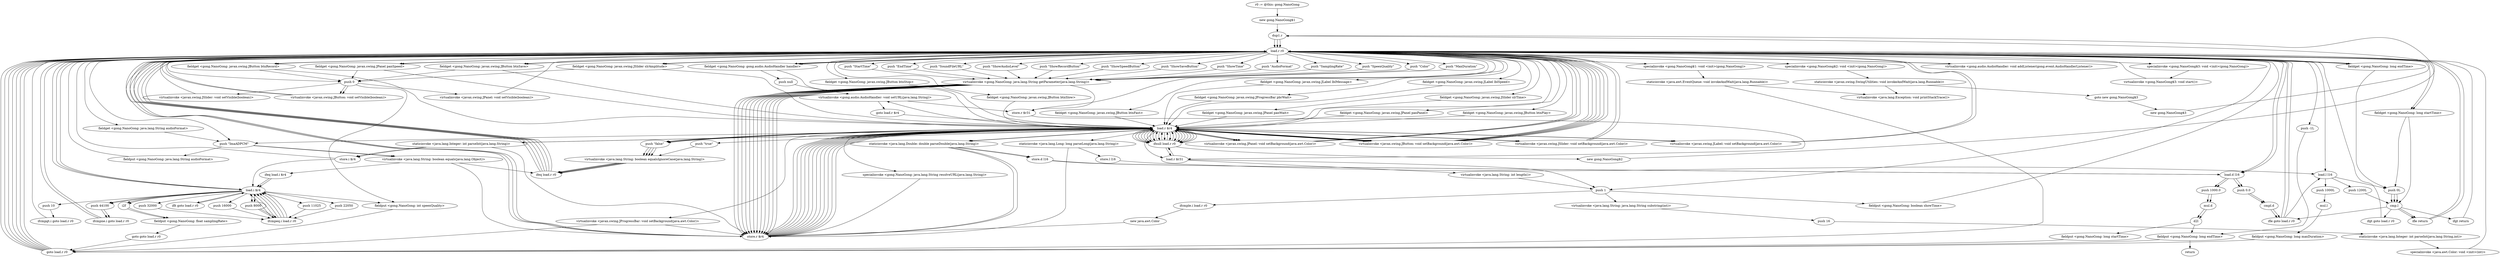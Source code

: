 digraph "" {
    "r0 := @this: gong.NanoGong"
    "new gong.NanoGong$1"
    "r0 := @this: gong.NanoGong"->"new gong.NanoGong$1";
    "dup1.r"
    "new gong.NanoGong$1"->"dup1.r";
    "load.r r0"
    "dup1.r"->"load.r r0";
    "specialinvoke <gong.NanoGong$1: void <init>(gong.NanoGong)>"
    "load.r r0"->"specialinvoke <gong.NanoGong$1: void <init>(gong.NanoGong)>";
    "staticinvoke <java.awt.EventQueue: void invokeAndWait(java.lang.Runnable)>"
    "specialinvoke <gong.NanoGong$1: void <init>(gong.NanoGong)>"->"staticinvoke <java.awt.EventQueue: void invokeAndWait(java.lang.Runnable)>";
    "goto load.r r0"
    "staticinvoke <java.awt.EventQueue: void invokeAndWait(java.lang.Runnable)>"->"goto load.r r0";
    "goto load.r r0"->"load.r r0";
    "fieldget <gong.NanoGong: gong.audio.AudioHandler handler>"
    "load.r r0"->"fieldget <gong.NanoGong: gong.audio.AudioHandler handler>";
    "fieldget <gong.NanoGong: gong.audio.AudioHandler handler>"->"load.r r0";
    "virtualinvoke <gong.audio.AudioHandler: void addListener(gong.event.AudioHandlerListener)>"
    "load.r r0"->"virtualinvoke <gong.audio.AudioHandler: void addListener(gong.event.AudioHandlerListener)>";
    "virtualinvoke <gong.audio.AudioHandler: void addListener(gong.event.AudioHandlerListener)>"->"load.r r0";
    "push \"SoundFileURL\""
    "load.r r0"->"push \"SoundFileURL\"";
    "virtualinvoke <gong.NanoGong: java.lang.String getParameter(java.lang.String)>"
    "push \"SoundFileURL\""->"virtualinvoke <gong.NanoGong: java.lang.String getParameter(java.lang.String)>";
    "store.r $r4"
    "virtualinvoke <gong.NanoGong: java.lang.String getParameter(java.lang.String)>"->"store.r $r4";
    "store.r $r4"->"load.r r0";
    "load.r $r4"
    "load.r r0"->"load.r $r4";
    "specialinvoke <gong.NanoGong: java.lang.String resolveURL(java.lang.String)>"
    "load.r $r4"->"specialinvoke <gong.NanoGong: java.lang.String resolveURL(java.lang.String)>";
    "specialinvoke <gong.NanoGong: java.lang.String resolveURL(java.lang.String)>"->"store.r $r4";
    "store.r $r4"->"load.r r0";
    "load.r r0"->"fieldget <gong.NanoGong: gong.audio.AudioHandler handler>";
    "fieldget <gong.NanoGong: gong.audio.AudioHandler handler>"->"load.r $r4";
    "virtualinvoke <gong.audio.AudioHandler: void setURL(java.lang.String)>"
    "load.r $r4"->"virtualinvoke <gong.audio.AudioHandler: void setURL(java.lang.String)>";
    "goto load.r $r4"
    "virtualinvoke <gong.audio.AudioHandler: void setURL(java.lang.String)>"->"goto load.r $r4";
    "goto load.r $r4"->"load.r $r4";
    "ifnull load.r r0"
    "load.r $r4"->"ifnull load.r r0";
    "new gong.NanoGong$2"
    "ifnull load.r r0"->"new gong.NanoGong$2";
    "new gong.NanoGong$2"->"dup1.r";
    "dup1.r"->"load.r r0";
    "specialinvoke <gong.NanoGong$2: void <init>(gong.NanoGong)>"
    "load.r r0"->"specialinvoke <gong.NanoGong$2: void <init>(gong.NanoGong)>";
    "staticinvoke <javax.swing.SwingUtilities: void invokeAndWait(java.lang.Runnable)>"
    "specialinvoke <gong.NanoGong$2: void <init>(gong.NanoGong)>"->"staticinvoke <javax.swing.SwingUtilities: void invokeAndWait(java.lang.Runnable)>";
    "goto new gong.NanoGong$3"
    "staticinvoke <javax.swing.SwingUtilities: void invokeAndWait(java.lang.Runnable)>"->"goto new gong.NanoGong$3";
    "new gong.NanoGong$3"
    "goto new gong.NanoGong$3"->"new gong.NanoGong$3";
    "new gong.NanoGong$3"->"dup1.r";
    "dup1.r"->"load.r r0";
    "specialinvoke <gong.NanoGong$3: void <init>(gong.NanoGong)>"
    "load.r r0"->"specialinvoke <gong.NanoGong$3: void <init>(gong.NanoGong)>";
    "virtualinvoke <gong.NanoGong$3: void start()>"
    "specialinvoke <gong.NanoGong$3: void <init>(gong.NanoGong)>"->"virtualinvoke <gong.NanoGong$3: void start()>";
    "virtualinvoke <gong.NanoGong$3: void start()>"->"load.r r0";
    "push \"ShowAudioLevel\""
    "load.r r0"->"push \"ShowAudioLevel\"";
    "push \"ShowAudioLevel\""->"virtualinvoke <gong.NanoGong: java.lang.String getParameter(java.lang.String)>";
    "virtualinvoke <gong.NanoGong: java.lang.String getParameter(java.lang.String)>"->"store.r $r4";
    "store.r $r4"->"load.r $r4";
    "load.r $r4"->"ifnull load.r r0";
    "ifnull load.r r0"->"load.r $r4";
    "push \"false\""
    "load.r $r4"->"push \"false\"";
    "virtualinvoke <java.lang.String: boolean equalsIgnoreCase(java.lang.String)>"
    "push \"false\""->"virtualinvoke <java.lang.String: boolean equalsIgnoreCase(java.lang.String)>";
    "ifeq load.r r0"
    "virtualinvoke <java.lang.String: boolean equalsIgnoreCase(java.lang.String)>"->"ifeq load.r r0";
    "ifeq load.r r0"->"load.r r0";
    "fieldget <gong.NanoGong: javax.swing.JSlider slrAmplitude>"
    "load.r r0"->"fieldget <gong.NanoGong: javax.swing.JSlider slrAmplitude>";
    "push 0"
    "fieldget <gong.NanoGong: javax.swing.JSlider slrAmplitude>"->"push 0";
    "virtualinvoke <javax.swing.JSlider: void setVisible(boolean)>"
    "push 0"->"virtualinvoke <javax.swing.JSlider: void setVisible(boolean)>";
    "virtualinvoke <javax.swing.JSlider: void setVisible(boolean)>"->"load.r r0";
    "push \"ShowRecordButton\""
    "load.r r0"->"push \"ShowRecordButton\"";
    "push \"ShowRecordButton\""->"virtualinvoke <gong.NanoGong: java.lang.String getParameter(java.lang.String)>";
    "virtualinvoke <gong.NanoGong: java.lang.String getParameter(java.lang.String)>"->"store.r $r4";
    "store.r $r4"->"load.r $r4";
    "load.r $r4"->"ifnull load.r r0";
    "ifnull load.r r0"->"load.r $r4";
    "load.r $r4"->"push \"false\"";
    "push \"false\""->"virtualinvoke <java.lang.String: boolean equalsIgnoreCase(java.lang.String)>";
    "virtualinvoke <java.lang.String: boolean equalsIgnoreCase(java.lang.String)>"->"ifeq load.r r0";
    "ifeq load.r r0"->"load.r r0";
    "fieldget <gong.NanoGong: javax.swing.JButton btnRecord>"
    "load.r r0"->"fieldget <gong.NanoGong: javax.swing.JButton btnRecord>";
    "fieldget <gong.NanoGong: javax.swing.JButton btnRecord>"->"push 0";
    "virtualinvoke <javax.swing.JButton: void setVisible(boolean)>"
    "push 0"->"virtualinvoke <javax.swing.JButton: void setVisible(boolean)>";
    "virtualinvoke <javax.swing.JButton: void setVisible(boolean)>"->"load.r r0";
    "push \"ShowSpeedButton\""
    "load.r r0"->"push \"ShowSpeedButton\"";
    "push \"ShowSpeedButton\""->"virtualinvoke <gong.NanoGong: java.lang.String getParameter(java.lang.String)>";
    "virtualinvoke <gong.NanoGong: java.lang.String getParameter(java.lang.String)>"->"store.r $r4";
    "store.r $r4"->"load.r $r4";
    "load.r $r4"->"ifnull load.r r0";
    "ifnull load.r r0"->"load.r $r4";
    "load.r $r4"->"push \"false\"";
    "push \"false\""->"virtualinvoke <java.lang.String: boolean equalsIgnoreCase(java.lang.String)>";
    "virtualinvoke <java.lang.String: boolean equalsIgnoreCase(java.lang.String)>"->"ifeq load.r r0";
    "ifeq load.r r0"->"load.r r0";
    "fieldget <gong.NanoGong: javax.swing.JPanel panSpeed>"
    "load.r r0"->"fieldget <gong.NanoGong: javax.swing.JPanel panSpeed>";
    "fieldget <gong.NanoGong: javax.swing.JPanel panSpeed>"->"push 0";
    "virtualinvoke <javax.swing.JPanel: void setVisible(boolean)>"
    "push 0"->"virtualinvoke <javax.swing.JPanel: void setVisible(boolean)>";
    "virtualinvoke <javax.swing.JPanel: void setVisible(boolean)>"->"load.r r0";
    "push \"ShowSaveButton\""
    "load.r r0"->"push \"ShowSaveButton\"";
    "push \"ShowSaveButton\""->"virtualinvoke <gong.NanoGong: java.lang.String getParameter(java.lang.String)>";
    "virtualinvoke <gong.NanoGong: java.lang.String getParameter(java.lang.String)>"->"store.r $r4";
    "store.r $r4"->"load.r $r4";
    "load.r $r4"->"ifnull load.r r0";
    "ifnull load.r r0"->"load.r $r4";
    "load.r $r4"->"push \"false\"";
    "push \"false\""->"virtualinvoke <java.lang.String: boolean equalsIgnoreCase(java.lang.String)>";
    "virtualinvoke <java.lang.String: boolean equalsIgnoreCase(java.lang.String)>"->"ifeq load.r r0";
    "ifeq load.r r0"->"load.r r0";
    "fieldget <gong.NanoGong: javax.swing.JButton btnSave>"
    "load.r r0"->"fieldget <gong.NanoGong: javax.swing.JButton btnSave>";
    "fieldget <gong.NanoGong: javax.swing.JButton btnSave>"->"push 0";
    "push 0"->"virtualinvoke <javax.swing.JButton: void setVisible(boolean)>";
    "virtualinvoke <javax.swing.JButton: void setVisible(boolean)>"->"load.r r0";
    "push \"ShowTime\""
    "load.r r0"->"push \"ShowTime\"";
    "push \"ShowTime\""->"virtualinvoke <gong.NanoGong: java.lang.String getParameter(java.lang.String)>";
    "virtualinvoke <gong.NanoGong: java.lang.String getParameter(java.lang.String)>"->"store.r $r4";
    "store.r $r4"->"load.r $r4";
    "load.r $r4"->"ifnull load.r r0";
    "ifnull load.r r0"->"load.r $r4";
    "push \"true\""
    "load.r $r4"->"push \"true\"";
    "push \"true\""->"virtualinvoke <java.lang.String: boolean equalsIgnoreCase(java.lang.String)>";
    "virtualinvoke <java.lang.String: boolean equalsIgnoreCase(java.lang.String)>"->"ifeq load.r r0";
    "ifeq load.r r0"->"load.r r0";
    "push 1"
    "load.r r0"->"push 1";
    "fieldput <gong.NanoGong: boolean showTime>"
    "push 1"->"fieldput <gong.NanoGong: boolean showTime>";
    "fieldput <gong.NanoGong: boolean showTime>"->"load.r r0";
    "push \"AudioFormat\""
    "load.r r0"->"push \"AudioFormat\"";
    "push \"AudioFormat\""->"virtualinvoke <gong.NanoGong: java.lang.String getParameter(java.lang.String)>";
    "virtualinvoke <gong.NanoGong: java.lang.String getParameter(java.lang.String)>"->"store.r $r4";
    "store.r $r4"->"load.r $r4";
    "load.r $r4"->"ifnull load.r r0";
    "ifnull load.r r0"->"load.r $r4";
    "push \"ImaADPCM\""
    "load.r $r4"->"push \"ImaADPCM\"";
    "virtualinvoke <java.lang.String: boolean equals(java.lang.Object)>"
    "push \"ImaADPCM\""->"virtualinvoke <java.lang.String: boolean equals(java.lang.Object)>";
    "virtualinvoke <java.lang.String: boolean equals(java.lang.Object)>"->"ifeq load.r r0";
    "ifeq load.r r0"->"load.r r0";
    "load.r r0"->"push \"ImaADPCM\"";
    "fieldput <gong.NanoGong: java.lang.String audioFormat>"
    "push \"ImaADPCM\""->"fieldput <gong.NanoGong: java.lang.String audioFormat>";
    "fieldput <gong.NanoGong: java.lang.String audioFormat>"->"load.r r0";
    "push \"SamplingRate\""
    "load.r r0"->"push \"SamplingRate\"";
    "push \"SamplingRate\""->"virtualinvoke <gong.NanoGong: java.lang.String getParameter(java.lang.String)>";
    "virtualinvoke <gong.NanoGong: java.lang.String getParameter(java.lang.String)>"->"store.r $r4";
    "store.r $r4"->"load.r $r4";
    "load.r $r4"->"ifnull load.r r0";
    "ifnull load.r r0"->"load.r $r4";
    "staticinvoke <java.lang.Integer: int parseInt(java.lang.String)>"
    "load.r $r4"->"staticinvoke <java.lang.Integer: int parseInt(java.lang.String)>";
    "store.i $r4"
    "staticinvoke <java.lang.Integer: int parseInt(java.lang.String)>"->"store.i $r4";
    "store.i $r4"->"load.r r0";
    "fieldget <gong.NanoGong: java.lang.String audioFormat>"
    "load.r r0"->"fieldget <gong.NanoGong: java.lang.String audioFormat>";
    "fieldget <gong.NanoGong: java.lang.String audioFormat>"->"push \"ImaADPCM\"";
    "push \"ImaADPCM\""->"virtualinvoke <java.lang.String: boolean equals(java.lang.Object)>";
    "ifeq load.i $r4"
    "virtualinvoke <java.lang.String: boolean equals(java.lang.Object)>"->"ifeq load.i $r4";
    "load.i $r4"
    "ifeq load.i $r4"->"load.i $r4";
    "push 8000"
    "load.i $r4"->"push 8000";
    "ifcmpeq.i load.r r0"
    "push 8000"->"ifcmpeq.i load.r r0";
    "ifcmpeq.i load.r r0"->"load.i $r4";
    "push 11025"
    "load.i $r4"->"push 11025";
    "push 11025"->"ifcmpeq.i load.r r0";
    "ifcmpeq.i load.r r0"->"load.i $r4";
    "push 22050"
    "load.i $r4"->"push 22050";
    "push 22050"->"ifcmpeq.i load.r r0";
    "ifcmpeq.i load.r r0"->"load.i $r4";
    "push 44100"
    "load.i $r4"->"push 44100";
    "ifcmpne.i goto load.r r0"
    "push 44100"->"ifcmpne.i goto load.r r0";
    "ifcmpne.i goto load.r r0"->"load.r r0";
    "load.r r0"->"load.i $r4";
    "i2f"
    "load.i $r4"->"i2f";
    "fieldput <gong.NanoGong: float samplingRate>"
    "i2f"->"fieldput <gong.NanoGong: float samplingRate>";
    "goto goto load.r r0"
    "fieldput <gong.NanoGong: float samplingRate>"->"goto goto load.r r0";
    "goto goto load.r r0"->"goto load.r r0";
    "goto load.r r0"->"load.r r0";
    "push \"SpeexQuality\""
    "load.r r0"->"push \"SpeexQuality\"";
    "push \"SpeexQuality\""->"virtualinvoke <gong.NanoGong: java.lang.String getParameter(java.lang.String)>";
    "virtualinvoke <gong.NanoGong: java.lang.String getParameter(java.lang.String)>"->"store.r $r4";
    "store.r $r4"->"load.r $r4";
    "load.r $r4"->"ifnull load.r r0";
    "ifnull load.r r0"->"load.r $r4";
    "load.r $r4"->"staticinvoke <java.lang.Integer: int parseInt(java.lang.String)>";
    "staticinvoke <java.lang.Integer: int parseInt(java.lang.String)>"->"store.i $r4";
    "store.i $r4"->"load.i $r4";
    "iflt goto load.r r0"
    "load.i $r4"->"iflt goto load.r r0";
    "iflt goto load.r r0"->"load.i $r4";
    "push 10"
    "load.i $r4"->"push 10";
    "ifcmpgt.i goto load.r r0"
    "push 10"->"ifcmpgt.i goto load.r r0";
    "ifcmpgt.i goto load.r r0"->"load.r r0";
    "load.r r0"->"load.i $r4";
    "fieldput <gong.NanoGong: int speexQuality>"
    "load.i $r4"->"fieldput <gong.NanoGong: int speexQuality>";
    "fieldput <gong.NanoGong: int speexQuality>"->"goto load.r r0";
    "goto load.r r0"->"load.r r0";
    "push \"Color\""
    "load.r r0"->"push \"Color\"";
    "push \"Color\""->"virtualinvoke <gong.NanoGong: java.lang.String getParameter(java.lang.String)>";
    "store.r $r31"
    "virtualinvoke <gong.NanoGong: java.lang.String getParameter(java.lang.String)>"->"store.r $r31";
    "load.r $r31"
    "store.r $r31"->"load.r $r31";
    "load.r $r31"->"ifnull load.r r0";
    "ifnull load.r r0"->"load.r $r31";
    "virtualinvoke <java.lang.String: int length()>"
    "load.r $r31"->"virtualinvoke <java.lang.String: int length()>";
    "virtualinvoke <java.lang.String: int length()>"->"push 1";
    "ifcmple.i load.r r0"
    "push 1"->"ifcmple.i load.r r0";
    "new java.awt.Color"
    "ifcmple.i load.r r0"->"new java.awt.Color";
    "new java.awt.Color"->"store.r $r4";
    "store.r $r4"->"load.r $r4";
    "load.r $r4"->"load.r $r31";
    "load.r $r31"->"push 1";
    "virtualinvoke <java.lang.String: java.lang.String substring(int)>"
    "push 1"->"virtualinvoke <java.lang.String: java.lang.String substring(int)>";
    "push 16"
    "virtualinvoke <java.lang.String: java.lang.String substring(int)>"->"push 16";
    "staticinvoke <java.lang.Integer: int parseInt(java.lang.String,int)>"
    "push 16"->"staticinvoke <java.lang.Integer: int parseInt(java.lang.String,int)>";
    "specialinvoke <java.awt.Color: void <init>(int)>"
    "staticinvoke <java.lang.Integer: int parseInt(java.lang.String,int)>"->"specialinvoke <java.awt.Color: void <init>(int)>";
    "specialinvoke <java.awt.Color: void <init>(int)>"->"load.r r0";
    "fieldget <gong.NanoGong: javax.swing.JPanel panPanel>"
    "load.r r0"->"fieldget <gong.NanoGong: javax.swing.JPanel panPanel>";
    "fieldget <gong.NanoGong: javax.swing.JPanel panPanel>"->"load.r $r4";
    "virtualinvoke <javax.swing.JPanel: void setBackground(java.awt.Color)>"
    "load.r $r4"->"virtualinvoke <javax.swing.JPanel: void setBackground(java.awt.Color)>";
    "virtualinvoke <javax.swing.JPanel: void setBackground(java.awt.Color)>"->"load.r r0";
    "fieldget <gong.NanoGong: javax.swing.JButton btnPlay>"
    "load.r r0"->"fieldget <gong.NanoGong: javax.swing.JButton btnPlay>";
    "fieldget <gong.NanoGong: javax.swing.JButton btnPlay>"->"load.r $r4";
    "virtualinvoke <javax.swing.JButton: void setBackground(java.awt.Color)>"
    "load.r $r4"->"virtualinvoke <javax.swing.JButton: void setBackground(java.awt.Color)>";
    "virtualinvoke <javax.swing.JButton: void setBackground(java.awt.Color)>"->"load.r r0";
    "load.r r0"->"fieldget <gong.NanoGong: javax.swing.JButton btnRecord>";
    "fieldget <gong.NanoGong: javax.swing.JButton btnRecord>"->"load.r $r4";
    "load.r $r4"->"virtualinvoke <javax.swing.JButton: void setBackground(java.awt.Color)>";
    "virtualinvoke <javax.swing.JButton: void setBackground(java.awt.Color)>"->"load.r r0";
    "fieldget <gong.NanoGong: javax.swing.JButton btnStop>"
    "load.r r0"->"fieldget <gong.NanoGong: javax.swing.JButton btnStop>";
    "fieldget <gong.NanoGong: javax.swing.JButton btnStop>"->"load.r $r4";
    "load.r $r4"->"virtualinvoke <javax.swing.JButton: void setBackground(java.awt.Color)>";
    "virtualinvoke <javax.swing.JButton: void setBackground(java.awt.Color)>"->"load.r r0";
    "load.r r0"->"fieldget <gong.NanoGong: javax.swing.JSlider slrAmplitude>";
    "fieldget <gong.NanoGong: javax.swing.JSlider slrAmplitude>"->"load.r $r4";
    "virtualinvoke <javax.swing.JSlider: void setBackground(java.awt.Color)>"
    "load.r $r4"->"virtualinvoke <javax.swing.JSlider: void setBackground(java.awt.Color)>";
    "virtualinvoke <javax.swing.JSlider: void setBackground(java.awt.Color)>"->"load.r r0";
    "load.r r0"->"fieldget <gong.NanoGong: javax.swing.JPanel panSpeed>";
    "fieldget <gong.NanoGong: javax.swing.JPanel panSpeed>"->"load.r $r4";
    "load.r $r4"->"virtualinvoke <javax.swing.JPanel: void setBackground(java.awt.Color)>";
    "virtualinvoke <javax.swing.JPanel: void setBackground(java.awt.Color)>"->"load.r r0";
    "fieldget <gong.NanoGong: javax.swing.JButton btnSlow>"
    "load.r r0"->"fieldget <gong.NanoGong: javax.swing.JButton btnSlow>";
    "fieldget <gong.NanoGong: javax.swing.JButton btnSlow>"->"load.r $r4";
    "load.r $r4"->"virtualinvoke <javax.swing.JButton: void setBackground(java.awt.Color)>";
    "virtualinvoke <javax.swing.JButton: void setBackground(java.awt.Color)>"->"load.r r0";
    "fieldget <gong.NanoGong: javax.swing.JButton btnFast>"
    "load.r r0"->"fieldget <gong.NanoGong: javax.swing.JButton btnFast>";
    "fieldget <gong.NanoGong: javax.swing.JButton btnFast>"->"load.r $r4";
    "load.r $r4"->"virtualinvoke <javax.swing.JButton: void setBackground(java.awt.Color)>";
    "virtualinvoke <javax.swing.JButton: void setBackground(java.awt.Color)>"->"load.r r0";
    "fieldget <gong.NanoGong: javax.swing.JLabel lblSpeed>"
    "load.r r0"->"fieldget <gong.NanoGong: javax.swing.JLabel lblSpeed>";
    "fieldget <gong.NanoGong: javax.swing.JLabel lblSpeed>"->"load.r $r4";
    "virtualinvoke <javax.swing.JLabel: void setBackground(java.awt.Color)>"
    "load.r $r4"->"virtualinvoke <javax.swing.JLabel: void setBackground(java.awt.Color)>";
    "virtualinvoke <javax.swing.JLabel: void setBackground(java.awt.Color)>"->"load.r r0";
    "load.r r0"->"fieldget <gong.NanoGong: javax.swing.JButton btnSave>";
    "fieldget <gong.NanoGong: javax.swing.JButton btnSave>"->"load.r $r4";
    "load.r $r4"->"virtualinvoke <javax.swing.JButton: void setBackground(java.awt.Color)>";
    "virtualinvoke <javax.swing.JButton: void setBackground(java.awt.Color)>"->"load.r r0";
    "fieldget <gong.NanoGong: javax.swing.JSlider slrTime>"
    "load.r r0"->"fieldget <gong.NanoGong: javax.swing.JSlider slrTime>";
    "fieldget <gong.NanoGong: javax.swing.JSlider slrTime>"->"load.r $r4";
    "load.r $r4"->"virtualinvoke <javax.swing.JSlider: void setBackground(java.awt.Color)>";
    "virtualinvoke <javax.swing.JSlider: void setBackground(java.awt.Color)>"->"load.r r0";
    "fieldget <gong.NanoGong: javax.swing.JPanel panWait>"
    "load.r r0"->"fieldget <gong.NanoGong: javax.swing.JPanel panWait>";
    "fieldget <gong.NanoGong: javax.swing.JPanel panWait>"->"load.r $r4";
    "load.r $r4"->"virtualinvoke <javax.swing.JPanel: void setBackground(java.awt.Color)>";
    "virtualinvoke <javax.swing.JPanel: void setBackground(java.awt.Color)>"->"load.r r0";
    "fieldget <gong.NanoGong: javax.swing.JLabel lblMessage>"
    "load.r r0"->"fieldget <gong.NanoGong: javax.swing.JLabel lblMessage>";
    "fieldget <gong.NanoGong: javax.swing.JLabel lblMessage>"->"load.r $r4";
    "load.r $r4"->"virtualinvoke <javax.swing.JLabel: void setBackground(java.awt.Color)>";
    "virtualinvoke <javax.swing.JLabel: void setBackground(java.awt.Color)>"->"load.r r0";
    "fieldget <gong.NanoGong: javax.swing.JProgressBar pbrWait>"
    "load.r r0"->"fieldget <gong.NanoGong: javax.swing.JProgressBar pbrWait>";
    "fieldget <gong.NanoGong: javax.swing.JProgressBar pbrWait>"->"load.r $r4";
    "virtualinvoke <javax.swing.JProgressBar: void setBackground(java.awt.Color)>"
    "load.r $r4"->"virtualinvoke <javax.swing.JProgressBar: void setBackground(java.awt.Color)>";
    "virtualinvoke <javax.swing.JProgressBar: void setBackground(java.awt.Color)>"->"goto load.r r0";
    "goto load.r r0"->"load.r r0";
    "push \"MaxDuration\""
    "load.r r0"->"push \"MaxDuration\"";
    "push \"MaxDuration\""->"virtualinvoke <gong.NanoGong: java.lang.String getParameter(java.lang.String)>";
    "virtualinvoke <gong.NanoGong: java.lang.String getParameter(java.lang.String)>"->"store.r $r4";
    "store.r $r4"->"load.r $r4";
    "load.r $r4"->"ifnull load.r r0";
    "ifnull load.r r0"->"load.r $r4";
    "staticinvoke <java.lang.Long: long parseLong(java.lang.String)>"
    "load.r $r4"->"staticinvoke <java.lang.Long: long parseLong(java.lang.String)>";
    "store.l l16"
    "staticinvoke <java.lang.Long: long parseLong(java.lang.String)>"->"store.l l16";
    "load.l l16"
    "store.l l16"->"load.l l16";
    "push 0L"
    "load.l l16"->"push 0L";
    "cmp.l"
    "push 0L"->"cmp.l";
    "ifle goto load.r r0"
    "cmp.l"->"ifle goto load.r r0";
    "ifle goto load.r r0"->"load.l l16";
    "push 1200L"
    "load.l l16"->"push 1200L";
    "push 1200L"->"cmp.l";
    "ifgt goto load.r r0"
    "cmp.l"->"ifgt goto load.r r0";
    "ifgt goto load.r r0"->"load.r r0";
    "load.r r0"->"load.l l16";
    "push 1000L"
    "load.l l16"->"push 1000L";
    "mul.l"
    "push 1000L"->"mul.l";
    "fieldput <gong.NanoGong: long maxDuration>"
    "mul.l"->"fieldput <gong.NanoGong: long maxDuration>";
    "fieldput <gong.NanoGong: long maxDuration>"->"goto load.r r0";
    "goto load.r r0"->"load.r r0";
    "push \"StartTime\""
    "load.r r0"->"push \"StartTime\"";
    "push \"StartTime\""->"virtualinvoke <gong.NanoGong: java.lang.String getParameter(java.lang.String)>";
    "virtualinvoke <gong.NanoGong: java.lang.String getParameter(java.lang.String)>"->"store.r $r4";
    "store.r $r4"->"load.r $r4";
    "load.r $r4"->"ifnull load.r r0";
    "ifnull load.r r0"->"load.r $r4";
    "staticinvoke <java.lang.Double: double parseDouble(java.lang.String)>"
    "load.r $r4"->"staticinvoke <java.lang.Double: double parseDouble(java.lang.String)>";
    "store.d l16"
    "staticinvoke <java.lang.Double: double parseDouble(java.lang.String)>"->"store.d l16";
    "load.d l16"
    "store.d l16"->"load.d l16";
    "push 0.0"
    "load.d l16"->"push 0.0";
    "cmpl.d"
    "push 0.0"->"cmpl.d";
    "cmpl.d"->"ifle goto load.r r0";
    "ifle goto load.r r0"->"load.r r0";
    "load.r r0"->"load.d l16";
    "push 1000.0"
    "load.d l16"->"push 1000.0";
    "mul.d"
    "push 1000.0"->"mul.d";
    "d2l"
    "mul.d"->"d2l";
    "fieldput <gong.NanoGong: long startTime>"
    "d2l"->"fieldput <gong.NanoGong: long startTime>";
    "fieldput <gong.NanoGong: long startTime>"->"goto load.r r0";
    "goto load.r r0"->"load.r r0";
    "push \"EndTime\""
    "load.r r0"->"push \"EndTime\"";
    "push \"EndTime\""->"virtualinvoke <gong.NanoGong: java.lang.String getParameter(java.lang.String)>";
    "virtualinvoke <gong.NanoGong: java.lang.String getParameter(java.lang.String)>"->"store.r $r4";
    "store.r $r4"->"load.r $r4";
    "load.r $r4"->"ifnull load.r r0";
    "ifnull load.r r0"->"load.r $r4";
    "load.r $r4"->"staticinvoke <java.lang.Double: double parseDouble(java.lang.String)>";
    "staticinvoke <java.lang.Double: double parseDouble(java.lang.String)>"->"store.d l16";
    "store.d l16"->"load.d l16";
    "load.d l16"->"push 0.0";
    "push 0.0"->"cmpl.d";
    "cmpl.d"->"ifle goto load.r r0";
    "ifle goto load.r r0"->"load.r r0";
    "load.r r0"->"load.d l16";
    "load.d l16"->"push 1000.0";
    "push 1000.0"->"mul.d";
    "mul.d"->"d2l";
    "fieldput <gong.NanoGong: long endTime>"
    "d2l"->"fieldput <gong.NanoGong: long endTime>";
    "fieldput <gong.NanoGong: long endTime>"->"goto load.r r0";
    "goto load.r r0"->"load.r r0";
    "fieldget <gong.NanoGong: long startTime>"
    "load.r r0"->"fieldget <gong.NanoGong: long startTime>";
    "fieldget <gong.NanoGong: long startTime>"->"push 0L";
    "push 0L"->"cmp.l";
    "ifle return"
    "cmp.l"->"ifle return";
    "ifle return"->"load.r r0";
    "fieldget <gong.NanoGong: long endTime>"
    "load.r r0"->"fieldget <gong.NanoGong: long endTime>";
    "fieldget <gong.NanoGong: long endTime>"->"push 0L";
    "push 0L"->"cmp.l";
    "cmp.l"->"ifle return";
    "ifle return"->"load.r r0";
    "load.r r0"->"fieldget <gong.NanoGong: long endTime>";
    "fieldget <gong.NanoGong: long endTime>"->"load.r r0";
    "load.r r0"->"fieldget <gong.NanoGong: long startTime>";
    "fieldget <gong.NanoGong: long startTime>"->"cmp.l";
    "ifgt return"
    "cmp.l"->"ifgt return";
    "ifgt return"->"load.r r0";
    "push -1L"
    "load.r r0"->"push -1L";
    "push -1L"->"fieldput <gong.NanoGong: long endTime>";
    "return"
    "fieldput <gong.NanoGong: long endTime>"->"return";
    "staticinvoke <java.lang.Double: double parseDouble(java.lang.String)>"->"store.r $r4";
    "staticinvoke <java.lang.Double: double parseDouble(java.lang.String)>"->"store.r $r4";
    "staticinvoke <java.lang.Long: long parseLong(java.lang.String)>"->"store.r $r4";
    "virtualinvoke <javax.swing.JProgressBar: void setBackground(java.awt.Color)>"->"store.r $r4";
    "store.r $r4"->"load.r r0";
    "load.r r0"->"push 0";
    "push 0"->"fieldput <gong.NanoGong: int speexQuality>";
    "staticinvoke <java.lang.Integer: int parseInt(java.lang.String)>"->"store.r $r4";
    "ifeq load.i $r4"->"load.i $r4";
    "load.i $r4"->"push 8000";
    "push 8000"->"ifcmpeq.i load.r r0";
    "ifcmpeq.i load.r r0"->"load.i $r4";
    "push 16000"
    "load.i $r4"->"push 16000";
    "push 16000"->"ifcmpeq.i load.r r0";
    "ifcmpeq.i load.r r0"->"load.i $r4";
    "push 32000"
    "load.i $r4"->"push 32000";
    "push 32000"->"ifcmpeq.i load.r r0";
    "ifcmpeq.i load.r r0"->"load.i $r4";
    "load.i $r4"->"push 44100";
    "push 44100"->"ifcmpne.i goto load.r r0";
    "ifcmpne.i goto load.r r0"->"load.r r0";
    "load.r r0"->"load.i $r4";
    "load.i $r4"->"i2f";
    "i2f"->"fieldput <gong.NanoGong: float samplingRate>";
    "virtualinvoke <java.lang.String: boolean equals(java.lang.Object)>"->"store.r $r4";
    "virtualinvoke <java.lang.Exception: void printStackTrace()>"
    "staticinvoke <javax.swing.SwingUtilities: void invokeAndWait(java.lang.Runnable)>"->"virtualinvoke <java.lang.Exception: void printStackTrace()>";
    "virtualinvoke <gong.audio.AudioHandler: void setURL(java.lang.String)>"->"store.r $r31";
    "store.r $r31"->"load.r r0";
    "load.r r0"->"fieldget <gong.NanoGong: gong.audio.AudioHandler handler>";
    "push null"
    "fieldget <gong.NanoGong: gong.audio.AudioHandler handler>"->"push null";
    "push null"->"virtualinvoke <gong.audio.AudioHandler: void setURL(java.lang.String)>";
    "staticinvoke <java.awt.EventQueue: void invokeAndWait(java.lang.Runnable)>"->"virtualinvoke <java.lang.Exception: void printStackTrace()>";
}
